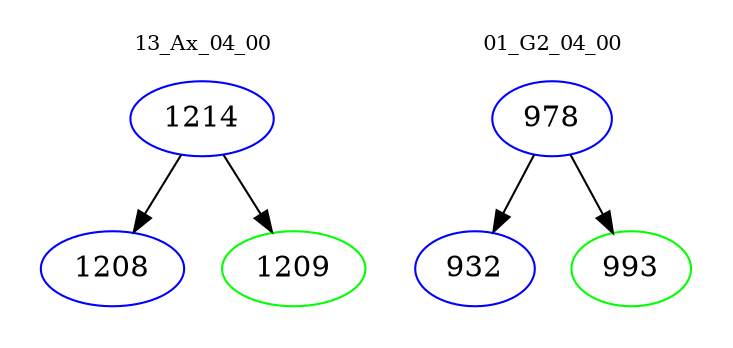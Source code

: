 digraph{
subgraph cluster_0 {
color = white
label = "13_Ax_04_00";
fontsize=10;
T0_1214 [label="1214", color="blue"]
T0_1214 -> T0_1208 [color="black"]
T0_1208 [label="1208", color="blue"]
T0_1214 -> T0_1209 [color="black"]
T0_1209 [label="1209", color="green"]
}
subgraph cluster_1 {
color = white
label = "01_G2_04_00";
fontsize=10;
T1_978 [label="978", color="blue"]
T1_978 -> T1_932 [color="black"]
T1_932 [label="932", color="blue"]
T1_978 -> T1_993 [color="black"]
T1_993 [label="993", color="green"]
}
}
